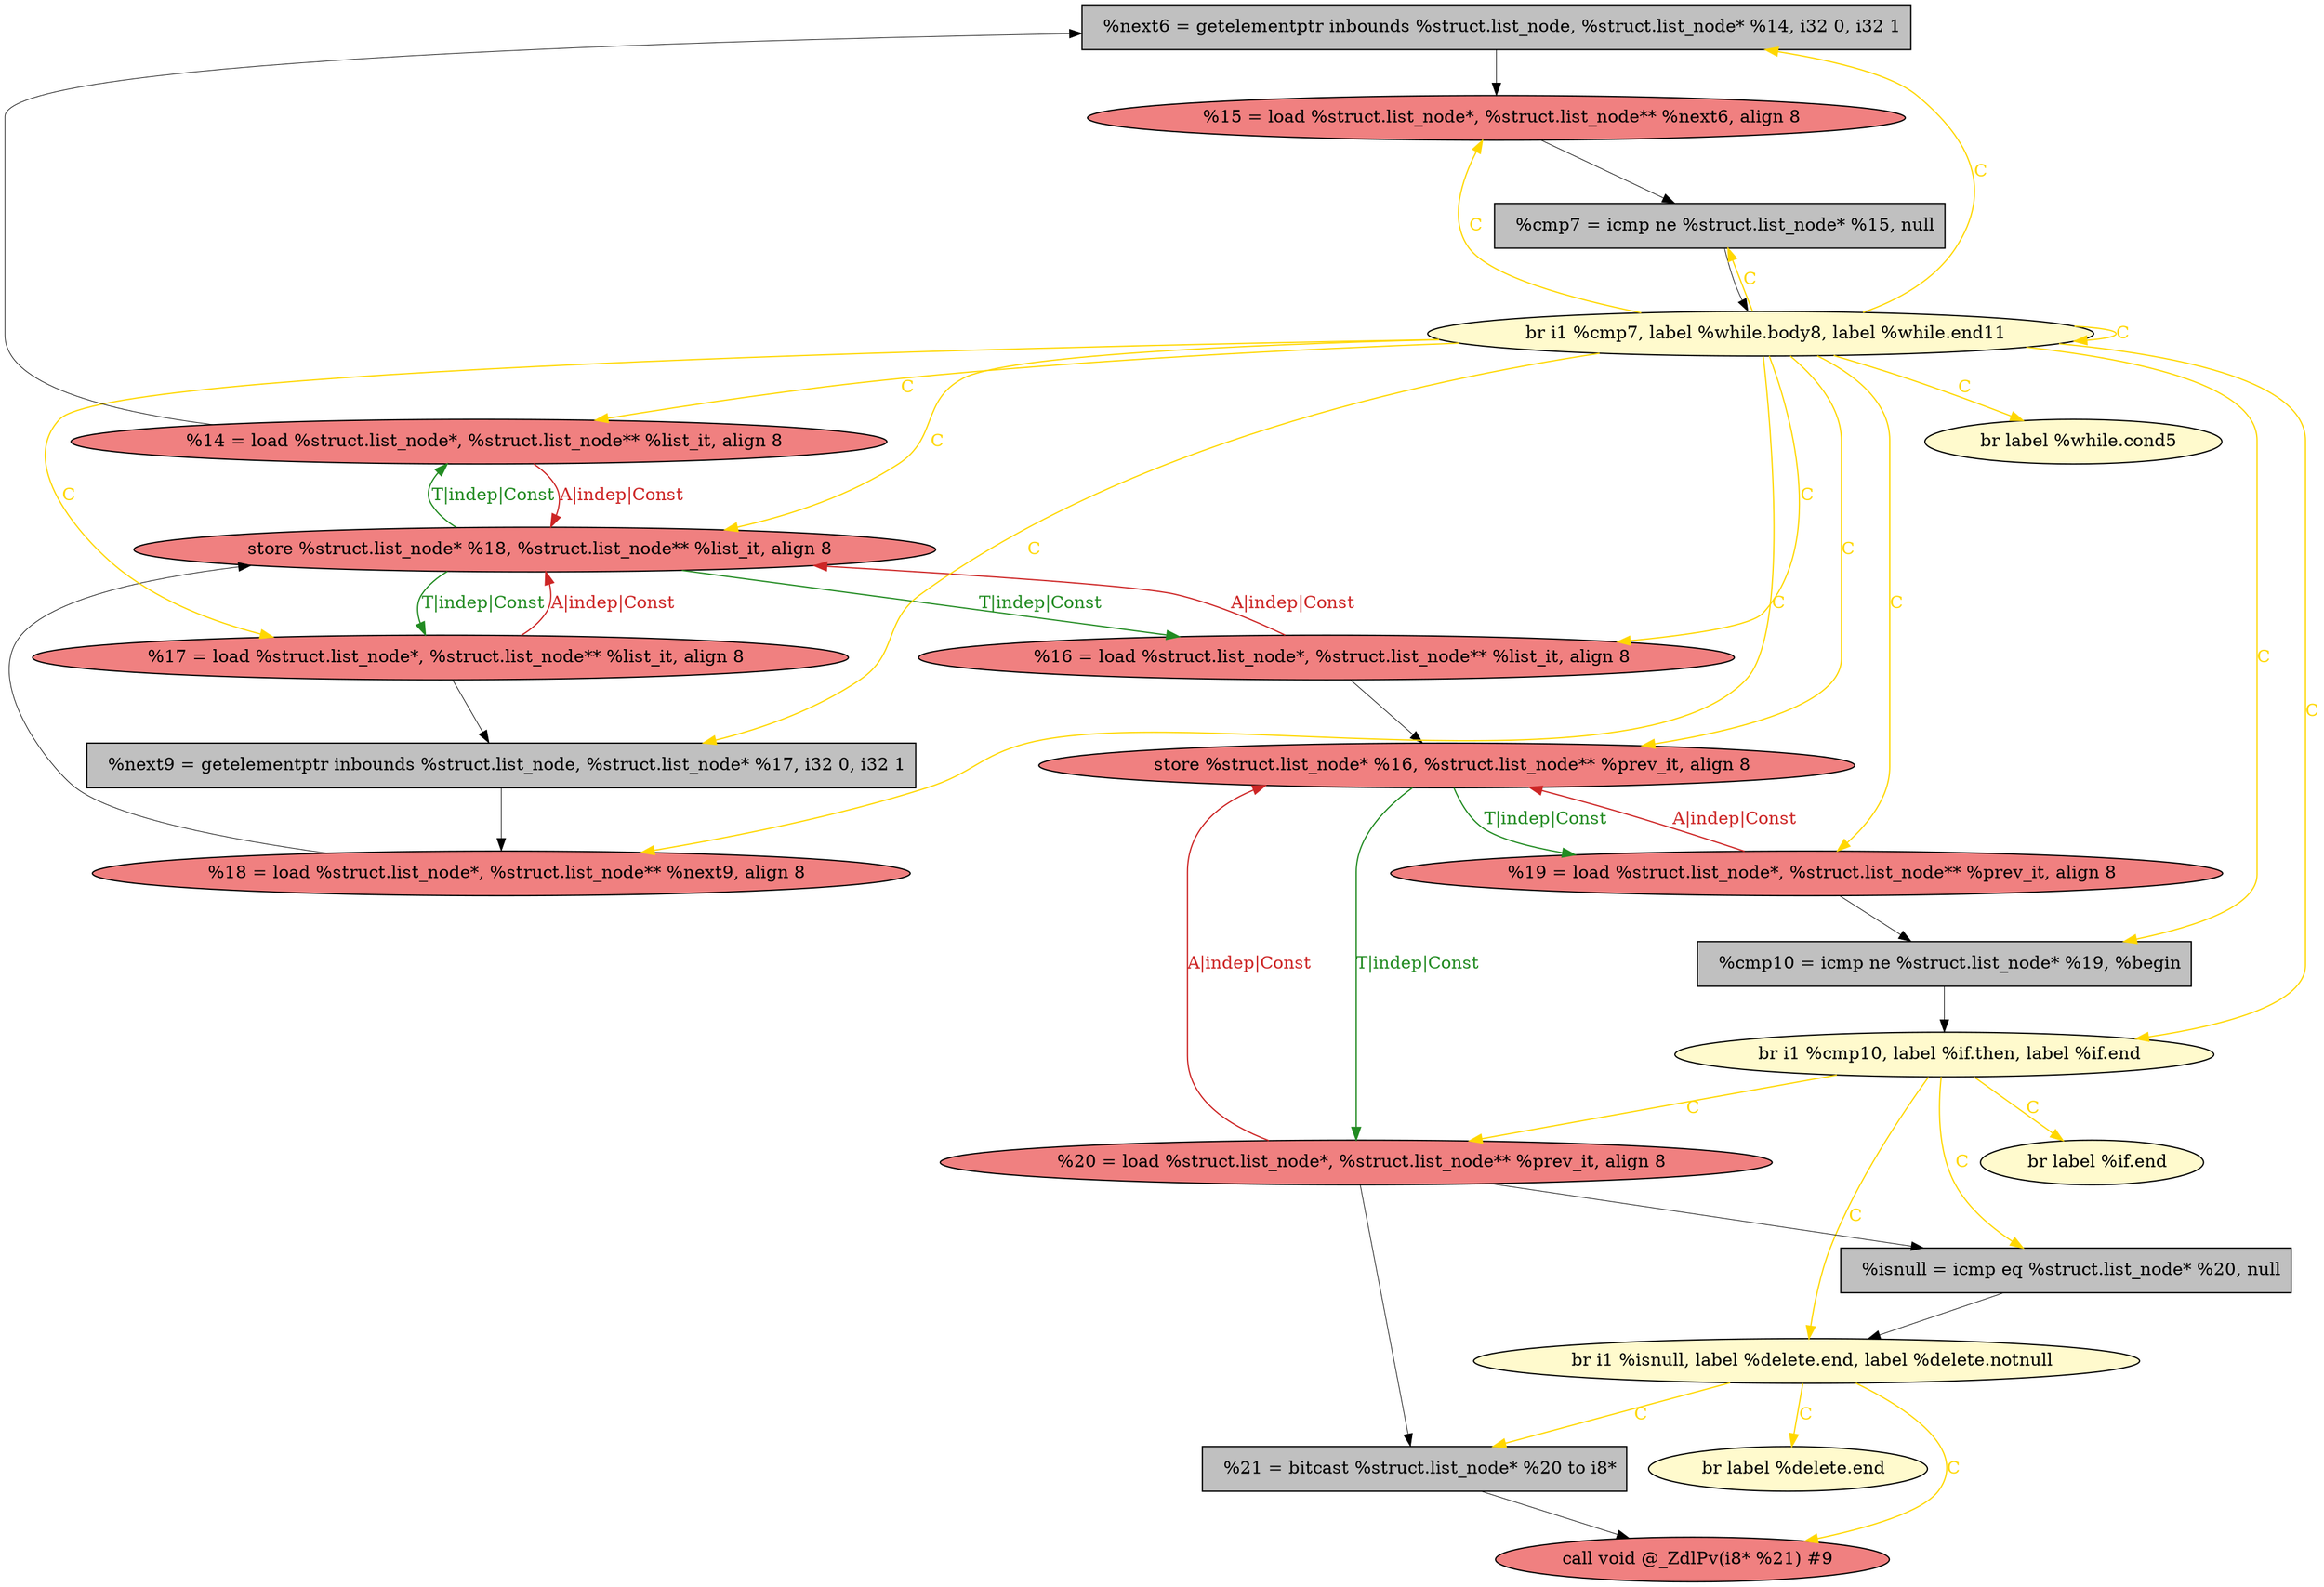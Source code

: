 
digraph G {


node518 [fillcolor=grey,label="  %next6 = getelementptr inbounds %struct.list_node, %struct.list_node* %14, i32 0, i32 1",shape=rectangle,style=filled ]
node517 [fillcolor=lemonchiffon,label="  br label %delete.end",shape=ellipse,style=filled ]
node516 [fillcolor=lightcoral,label="  store %struct.list_node* %18, %struct.list_node** %list_it, align 8",shape=ellipse,style=filled ]
node499 [fillcolor=lightcoral,label="  store %struct.list_node* %16, %struct.list_node** %prev_it, align 8",shape=ellipse,style=filled ]
node514 [fillcolor=lightcoral,label="  %17 = load %struct.list_node*, %struct.list_node** %list_it, align 8",shape=ellipse,style=filled ]
node501 [fillcolor=grey,label="  %next9 = getelementptr inbounds %struct.list_node, %struct.list_node* %17, i32 0, i32 1",shape=rectangle,style=filled ]
node509 [fillcolor=lemonchiffon,label="  br i1 %isnull, label %delete.end, label %delete.notnull",shape=ellipse,style=filled ]
node497 [fillcolor=grey,label="  %isnull = icmp eq %struct.list_node* %20, null",shape=rectangle,style=filled ]
node502 [fillcolor=lemonchiffon,label="  br i1 %cmp10, label %if.then, label %if.end",shape=ellipse,style=filled ]
node504 [fillcolor=grey,label="  %cmp7 = icmp ne %struct.list_node* %15, null",shape=rectangle,style=filled ]
node515 [fillcolor=lemonchiffon,label="  br label %while.cond5",shape=ellipse,style=filled ]
node507 [fillcolor=lemonchiffon,label="  br label %if.end",shape=ellipse,style=filled ]
node508 [fillcolor=lightcoral,label="  call void @_ZdlPv(i8* %21) #9",shape=ellipse,style=filled ]
node511 [fillcolor=lightcoral,label="  %16 = load %struct.list_node*, %struct.list_node** %list_it, align 8",shape=ellipse,style=filled ]
node498 [fillcolor=grey,label="  %cmp10 = icmp ne %struct.list_node* %19, %begin",shape=rectangle,style=filled ]
node503 [fillcolor=grey,label="  %21 = bitcast %struct.list_node* %20 to i8*",shape=rectangle,style=filled ]
node500 [fillcolor=lightcoral,label="  %18 = load %struct.list_node*, %struct.list_node** %next9, align 8",shape=ellipse,style=filled ]
node505 [fillcolor=lemonchiffon,label="  br i1 %cmp7, label %while.body8, label %while.end11",shape=ellipse,style=filled ]
node506 [fillcolor=lightcoral,label="  %19 = load %struct.list_node*, %struct.list_node** %prev_it, align 8",shape=ellipse,style=filled ]
node510 [fillcolor=lightcoral,label="  %15 = load %struct.list_node*, %struct.list_node** %next6, align 8",shape=ellipse,style=filled ]
node513 [fillcolor=lightcoral,label="  %20 = load %struct.list_node*, %struct.list_node** %prev_it, align 8",shape=ellipse,style=filled ]
node512 [fillcolor=lightcoral,label="  %14 = load %struct.list_node*, %struct.list_node** %list_it, align 8",shape=ellipse,style=filled ]

node509->node517 [style=solid,color=gold,label="C",penwidth=1.0,fontcolor=gold ]
node505->node500 [style=solid,color=gold,label="C",penwidth=1.0,fontcolor=gold ]
node505->node514 [style=solid,color=gold,label="C",penwidth=1.0,fontcolor=gold ]
node516->node512 [style=solid,color=forestgreen,label="T|indep|Const",penwidth=1.0,fontcolor=forestgreen ]
node505->node499 [style=solid,color=gold,label="C",penwidth=1.0,fontcolor=gold ]
node510->node504 [style=solid,color=black,label="",penwidth=0.5,fontcolor=black ]
node506->node498 [style=solid,color=black,label="",penwidth=0.5,fontcolor=black ]
node505->node504 [style=solid,color=gold,label="C",penwidth=1.0,fontcolor=gold ]
node512->node518 [style=solid,color=black,label="",penwidth=0.5,fontcolor=black ]
node502->node509 [style=solid,color=gold,label="C",penwidth=1.0,fontcolor=gold ]
node504->node505 [style=solid,color=black,label="",penwidth=0.5,fontcolor=black ]
node505->node506 [style=solid,color=gold,label="C",penwidth=1.0,fontcolor=gold ]
node505->node512 [style=solid,color=gold,label="C",penwidth=1.0,fontcolor=gold ]
node511->node499 [style=solid,color=black,label="",penwidth=0.5,fontcolor=black ]
node505->node502 [style=solid,color=gold,label="C",penwidth=1.0,fontcolor=gold ]
node516->node514 [style=solid,color=forestgreen,label="T|indep|Const",penwidth=1.0,fontcolor=forestgreen ]
node502->node497 [style=solid,color=gold,label="C",penwidth=1.0,fontcolor=gold ]
node500->node516 [style=solid,color=black,label="",penwidth=0.5,fontcolor=black ]
node502->node507 [style=solid,color=gold,label="C",penwidth=1.0,fontcolor=gold ]
node502->node513 [style=solid,color=gold,label="C",penwidth=1.0,fontcolor=gold ]
node506->node499 [style=solid,color=firebrick3,label="A|indep|Const",penwidth=1.0,fontcolor=firebrick3 ]
node505->node515 [style=solid,color=gold,label="C",penwidth=1.0,fontcolor=gold ]
node505->node516 [style=solid,color=gold,label="C",penwidth=1.0,fontcolor=gold ]
node505->node511 [style=solid,color=gold,label="C",penwidth=1.0,fontcolor=gold ]
node505->node505 [style=solid,color=gold,label="C",penwidth=1.0,fontcolor=gold ]
node512->node516 [style=solid,color=firebrick3,label="A|indep|Const",penwidth=1.0,fontcolor=firebrick3 ]
node513->node503 [style=solid,color=black,label="",penwidth=0.5,fontcolor=black ]
node505->node518 [style=solid,color=gold,label="C",penwidth=1.0,fontcolor=gold ]
node498->node502 [style=solid,color=black,label="",penwidth=0.5,fontcolor=black ]
node503->node508 [style=solid,color=black,label="",penwidth=0.5,fontcolor=black ]
node505->node510 [style=solid,color=gold,label="C",penwidth=1.0,fontcolor=gold ]
node499->node506 [style=solid,color=forestgreen,label="T|indep|Const",penwidth=1.0,fontcolor=forestgreen ]
node501->node500 [style=solid,color=black,label="",penwidth=0.5,fontcolor=black ]
node514->node516 [style=solid,color=firebrick3,label="A|indep|Const",penwidth=1.0,fontcolor=firebrick3 ]
node509->node508 [style=solid,color=gold,label="C",penwidth=1.0,fontcolor=gold ]
node513->node497 [style=solid,color=black,label="",penwidth=0.5,fontcolor=black ]
node497->node509 [style=solid,color=black,label="",penwidth=0.5,fontcolor=black ]
node518->node510 [style=solid,color=black,label="",penwidth=0.5,fontcolor=black ]
node509->node503 [style=solid,color=gold,label="C",penwidth=1.0,fontcolor=gold ]
node511->node516 [style=solid,color=firebrick3,label="A|indep|Const",penwidth=1.0,fontcolor=firebrick3 ]
node516->node511 [style=solid,color=forestgreen,label="T|indep|Const",penwidth=1.0,fontcolor=forestgreen ]
node499->node513 [style=solid,color=forestgreen,label="T|indep|Const",penwidth=1.0,fontcolor=forestgreen ]
node513->node499 [style=solid,color=firebrick3,label="A|indep|Const",penwidth=1.0,fontcolor=firebrick3 ]
node505->node498 [style=solid,color=gold,label="C",penwidth=1.0,fontcolor=gold ]
node514->node501 [style=solid,color=black,label="",penwidth=0.5,fontcolor=black ]
node505->node501 [style=solid,color=gold,label="C",penwidth=1.0,fontcolor=gold ]


}

